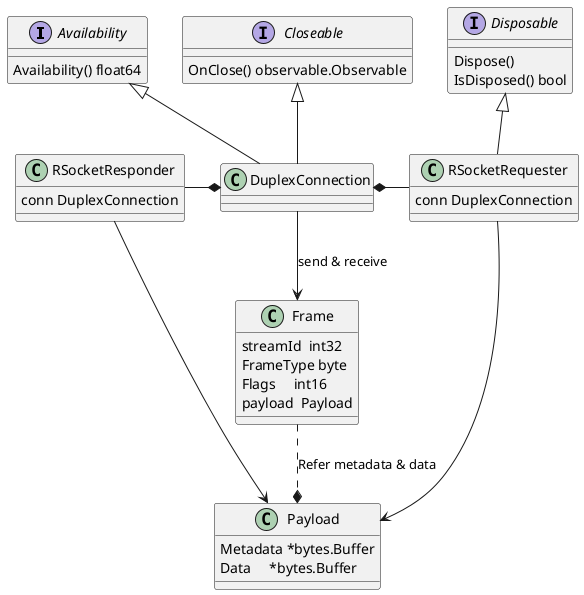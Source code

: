 @startuml

interface Availability {
   Availability() float64
}

interface Closeable {
  OnClose() observable.Observable
}

interface Disposable {
  Dispose()
  IsDisposed() bool
}

class DuplexConnection extends Availability, Closeable  {

}

class RSocketRequester extends Disposable{
  conn DuplexConnection
}

class RSocketResponder {
  conn DuplexConnection
}

class Payload {
  Metadata *bytes.Buffer
  Data     *bytes.Buffer
}

class Frame {
  streamId  int32
  FrameType byte
  Flags     int16
  payload  Payload
}


RSocketRequester -left-* DuplexConnection
RSocketResponder -right-* DuplexConnection


Frame ..* Payload: Refer metadata & data

DuplexConnection --> Frame: send & receive

RSocketRequester ---> Payload
RSocketResponder ---> Payload


@enduml
